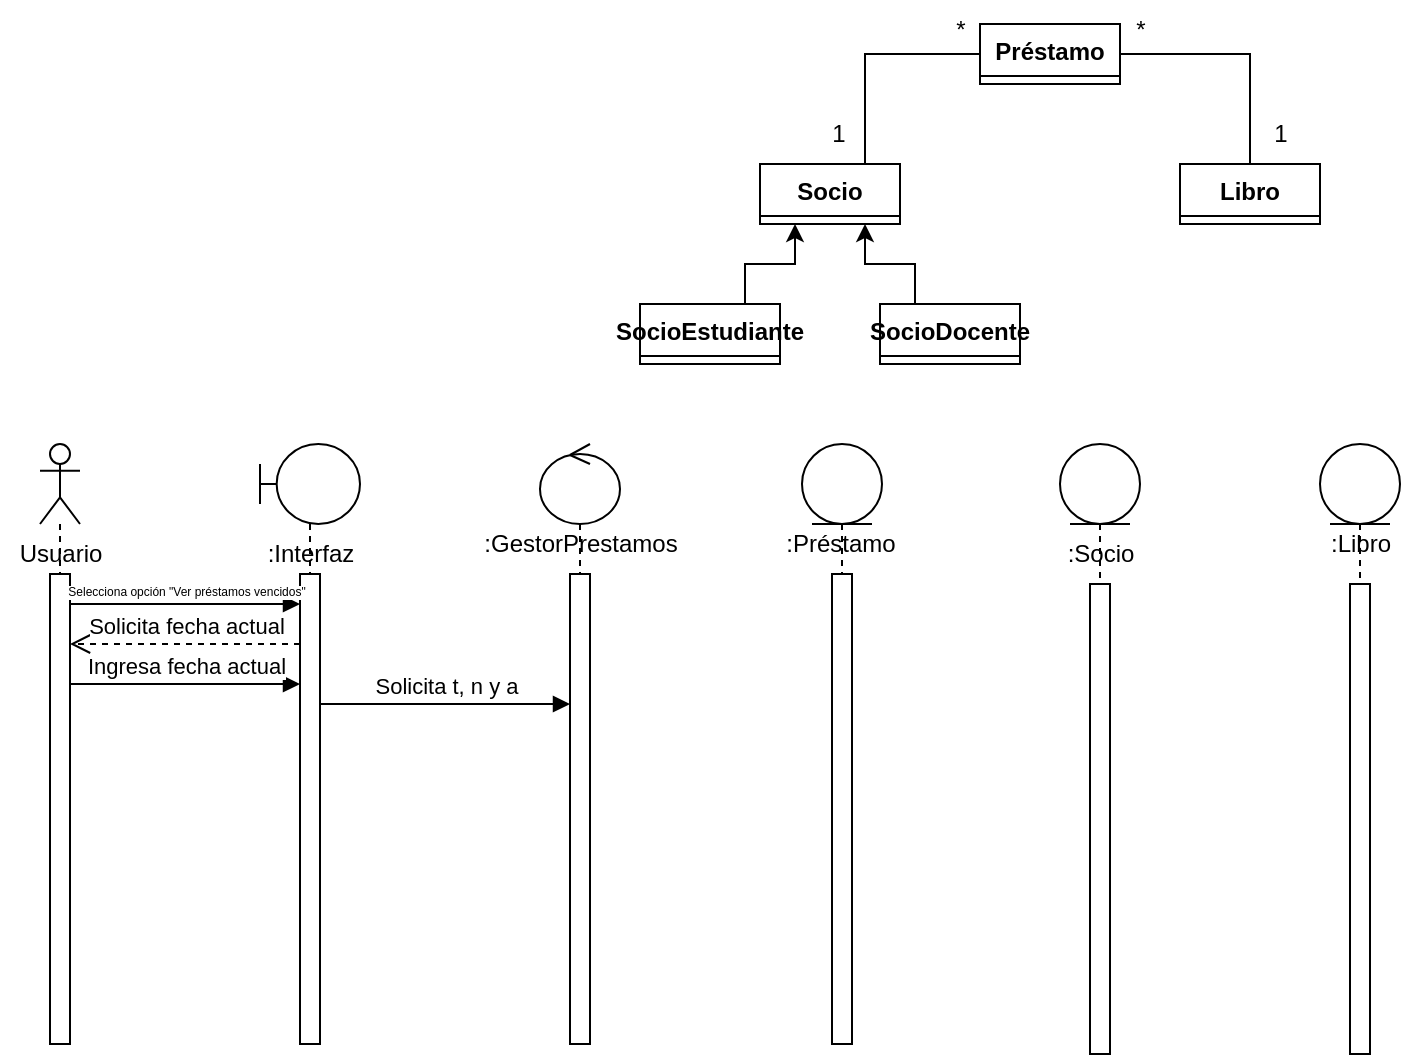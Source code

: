 <mxfile version="24.1.0" type="device">
  <diagram name="Página-1" id="9DKfqmlkHT0S8BSDhdLC">
    <mxGraphModel dx="600" dy="355" grid="1" gridSize="10" guides="1" tooltips="1" connect="1" arrows="1" fold="1" page="1" pageScale="1" pageWidth="827" pageHeight="1169" math="0" shadow="0">
      <root>
        <mxCell id="0" />
        <mxCell id="1" parent="0" />
        <mxCell id="ZwbEzF3-Hm72Gc5CS-v2-48" style="edgeStyle=orthogonalEdgeStyle;rounded=0;orthogonalLoop=1;jettySize=auto;html=1;exitX=0.75;exitY=0;exitDx=0;exitDy=0;entryX=0;entryY=0.5;entryDx=0;entryDy=0;endArrow=none;endFill=0;" edge="1" parent="1" source="ZwbEzF3-Hm72Gc5CS-v2-1" target="ZwbEzF3-Hm72Gc5CS-v2-38">
          <mxGeometry relative="1" as="geometry" />
        </mxCell>
        <mxCell id="ZwbEzF3-Hm72Gc5CS-v2-1" value="Socio" style="swimlane;fontStyle=1;align=center;verticalAlign=top;childLayout=stackLayout;horizontal=1;startSize=26;horizontalStack=0;resizeParent=1;resizeParentMax=0;resizeLast=0;collapsible=1;marginBottom=0;whiteSpace=wrap;html=1;" vertex="1" collapsed="1" parent="1">
          <mxGeometry x="390" y="140" width="70" height="30" as="geometry">
            <mxRectangle x="40" y="80" width="160" height="164" as="alternateBounds" />
          </mxGeometry>
        </mxCell>
        <mxCell id="ZwbEzF3-Hm72Gc5CS-v2-2" value="- numero de socio: entero" style="text;strokeColor=none;fillColor=none;align=left;verticalAlign=top;spacingLeft=4;spacingRight=4;overflow=hidden;rotatable=0;points=[[0,0.5],[1,0.5]];portConstraint=eastwest;whiteSpace=wrap;html=1;" vertex="1" parent="ZwbEzF3-Hm72Gc5CS-v2-1">
          <mxGeometry y="26" width="160" height="26" as="geometry" />
        </mxCell>
        <mxCell id="ZwbEzF3-Hm72Gc5CS-v2-6" value="- apellido: cadena" style="text;strokeColor=none;fillColor=none;align=left;verticalAlign=top;spacingLeft=4;spacingRight=4;overflow=hidden;rotatable=0;points=[[0,0.5],[1,0.5]];portConstraint=eastwest;whiteSpace=wrap;html=1;" vertex="1" parent="ZwbEzF3-Hm72Gc5CS-v2-1">
          <mxGeometry y="52" width="160" height="26" as="geometry" />
        </mxCell>
        <mxCell id="ZwbEzF3-Hm72Gc5CS-v2-7" value="- nombre: cadena" style="text;strokeColor=none;fillColor=none;align=left;verticalAlign=top;spacingLeft=4;spacingRight=4;overflow=hidden;rotatable=0;points=[[0,0.5],[1,0.5]];portConstraint=eastwest;whiteSpace=wrap;html=1;" vertex="1" parent="ZwbEzF3-Hm72Gc5CS-v2-1">
          <mxGeometry y="78" width="160" height="26" as="geometry" />
        </mxCell>
        <mxCell id="ZwbEzF3-Hm72Gc5CS-v2-5" value="- telefono: cadena" style="text;strokeColor=none;fillColor=none;align=left;verticalAlign=top;spacingLeft=4;spacingRight=4;overflow=hidden;rotatable=0;points=[[0,0.5],[1,0.5]];portConstraint=eastwest;whiteSpace=wrap;html=1;" vertex="1" parent="ZwbEzF3-Hm72Gc5CS-v2-1">
          <mxGeometry y="104" width="160" height="26" as="geometry" />
        </mxCell>
        <mxCell id="ZwbEzF3-Hm72Gc5CS-v2-3" value="" style="line;strokeWidth=1;fillColor=none;align=left;verticalAlign=middle;spacingTop=-1;spacingLeft=3;spacingRight=3;rotatable=0;labelPosition=right;points=[];portConstraint=eastwest;strokeColor=inherit;" vertex="1" parent="ZwbEzF3-Hm72Gc5CS-v2-1">
          <mxGeometry y="130" width="160" height="8" as="geometry" />
        </mxCell>
        <mxCell id="ZwbEzF3-Hm72Gc5CS-v2-4" value="+ method(type): type" style="text;strokeColor=none;fillColor=none;align=left;verticalAlign=top;spacingLeft=4;spacingRight=4;overflow=hidden;rotatable=0;points=[[0,0.5],[1,0.5]];portConstraint=eastwest;whiteSpace=wrap;html=1;" vertex="1" parent="ZwbEzF3-Hm72Gc5CS-v2-1">
          <mxGeometry y="138" width="160" height="26" as="geometry" />
        </mxCell>
        <mxCell id="ZwbEzF3-Hm72Gc5CS-v2-47" style="edgeStyle=orthogonalEdgeStyle;rounded=0;orthogonalLoop=1;jettySize=auto;html=1;exitX=0.75;exitY=0;exitDx=0;exitDy=0;entryX=0.25;entryY=1;entryDx=0;entryDy=0;" edge="1" parent="1" source="ZwbEzF3-Hm72Gc5CS-v2-8" target="ZwbEzF3-Hm72Gc5CS-v2-1">
          <mxGeometry relative="1" as="geometry" />
        </mxCell>
        <mxCell id="ZwbEzF3-Hm72Gc5CS-v2-8" value="SocioEstudiante" style="swimlane;fontStyle=1;align=center;verticalAlign=top;childLayout=stackLayout;horizontal=1;startSize=26;horizontalStack=0;resizeParent=1;resizeParentMax=0;resizeLast=0;collapsible=1;marginBottom=0;whiteSpace=wrap;html=1;" vertex="1" collapsed="1" parent="1">
          <mxGeometry x="330" y="210" width="70" height="30" as="geometry">
            <mxRectangle x="290" y="160" width="160" height="136" as="alternateBounds" />
          </mxGeometry>
        </mxCell>
        <mxCell id="ZwbEzF3-Hm72Gc5CS-v2-9" value="- matrícula: cadena" style="text;strokeColor=none;fillColor=none;align=left;verticalAlign=top;spacingLeft=4;spacingRight=4;overflow=hidden;rotatable=0;points=[[0,0.5],[1,0.5]];portConstraint=eastwest;whiteSpace=wrap;html=1;" vertex="1" parent="ZwbEzF3-Hm72Gc5CS-v2-8">
          <mxGeometry y="26" width="160" height="24" as="geometry" />
        </mxCell>
        <mxCell id="ZwbEzF3-Hm72Gc5CS-v2-10" value="- carrera: cadena" style="text;strokeColor=none;fillColor=none;align=left;verticalAlign=top;spacingLeft=4;spacingRight=4;overflow=hidden;rotatable=0;points=[[0,0.5],[1,0.5]];portConstraint=eastwest;whiteSpace=wrap;html=1;" vertex="1" parent="ZwbEzF3-Hm72Gc5CS-v2-8">
          <mxGeometry y="50" width="160" height="26" as="geometry" />
        </mxCell>
        <mxCell id="ZwbEzF3-Hm72Gc5CS-v2-11" value="- año de ingreso: entero" style="text;strokeColor=none;fillColor=none;align=left;verticalAlign=top;spacingLeft=4;spacingRight=4;overflow=hidden;rotatable=0;points=[[0,0.5],[1,0.5]];portConstraint=eastwest;whiteSpace=wrap;html=1;" vertex="1" parent="ZwbEzF3-Hm72Gc5CS-v2-8">
          <mxGeometry y="76" width="160" height="26" as="geometry" />
        </mxCell>
        <mxCell id="ZwbEzF3-Hm72Gc5CS-v2-13" value="" style="line;strokeWidth=1;fillColor=none;align=left;verticalAlign=middle;spacingTop=-1;spacingLeft=3;spacingRight=3;rotatable=0;labelPosition=right;points=[];portConstraint=eastwest;strokeColor=inherit;" vertex="1" parent="ZwbEzF3-Hm72Gc5CS-v2-8">
          <mxGeometry y="102" width="160" height="8" as="geometry" />
        </mxCell>
        <mxCell id="ZwbEzF3-Hm72Gc5CS-v2-14" value="+ method(type): type" style="text;strokeColor=none;fillColor=none;align=left;verticalAlign=top;spacingLeft=4;spacingRight=4;overflow=hidden;rotatable=0;points=[[0,0.5],[1,0.5]];portConstraint=eastwest;whiteSpace=wrap;html=1;" vertex="1" parent="ZwbEzF3-Hm72Gc5CS-v2-8">
          <mxGeometry y="110" width="160" height="26" as="geometry" />
        </mxCell>
        <mxCell id="ZwbEzF3-Hm72Gc5CS-v2-46" style="edgeStyle=orthogonalEdgeStyle;rounded=0;orthogonalLoop=1;jettySize=auto;html=1;exitX=0.25;exitY=0;exitDx=0;exitDy=0;entryX=0.75;entryY=1;entryDx=0;entryDy=0;" edge="1" parent="1" source="ZwbEzF3-Hm72Gc5CS-v2-15" target="ZwbEzF3-Hm72Gc5CS-v2-1">
          <mxGeometry relative="1" as="geometry" />
        </mxCell>
        <mxCell id="ZwbEzF3-Hm72Gc5CS-v2-15" value="SocioDocente" style="swimlane;fontStyle=1;align=center;verticalAlign=top;childLayout=stackLayout;horizontal=1;startSize=26;horizontalStack=0;resizeParent=1;resizeParentMax=0;resizeLast=0;collapsible=1;marginBottom=0;whiteSpace=wrap;html=1;" vertex="1" collapsed="1" parent="1">
          <mxGeometry x="450" y="210" width="70" height="30" as="geometry">
            <mxRectangle x="180" y="140" width="160" height="112" as="alternateBounds" />
          </mxGeometry>
        </mxCell>
        <mxCell id="ZwbEzF3-Hm72Gc5CS-v2-16" value="- cargo: cadena" style="text;strokeColor=none;fillColor=none;align=left;verticalAlign=top;spacingLeft=4;spacingRight=4;overflow=hidden;rotatable=0;points=[[0,0.5],[1,0.5]];portConstraint=eastwest;whiteSpace=wrap;html=1;" vertex="1" parent="ZwbEzF3-Hm72Gc5CS-v2-15">
          <mxGeometry y="26" width="160" height="26" as="geometry" />
        </mxCell>
        <mxCell id="ZwbEzF3-Hm72Gc5CS-v2-17" value="- dedicación: cadena" style="text;strokeColor=none;fillColor=none;align=left;verticalAlign=top;spacingLeft=4;spacingRight=4;overflow=hidden;rotatable=0;points=[[0,0.5],[1,0.5]];portConstraint=eastwest;whiteSpace=wrap;html=1;" vertex="1" parent="ZwbEzF3-Hm72Gc5CS-v2-15">
          <mxGeometry y="52" width="160" height="26" as="geometry" />
        </mxCell>
        <mxCell id="ZwbEzF3-Hm72Gc5CS-v2-20" value="" style="line;strokeWidth=1;fillColor=none;align=left;verticalAlign=middle;spacingTop=-1;spacingLeft=3;spacingRight=3;rotatable=0;labelPosition=right;points=[];portConstraint=eastwest;strokeColor=inherit;" vertex="1" parent="ZwbEzF3-Hm72Gc5CS-v2-15">
          <mxGeometry y="78" width="160" height="8" as="geometry" />
        </mxCell>
        <mxCell id="ZwbEzF3-Hm72Gc5CS-v2-21" value="+ method(type): type" style="text;strokeColor=none;fillColor=none;align=left;verticalAlign=top;spacingLeft=4;spacingRight=4;overflow=hidden;rotatable=0;points=[[0,0.5],[1,0.5]];portConstraint=eastwest;whiteSpace=wrap;html=1;" vertex="1" parent="ZwbEzF3-Hm72Gc5CS-v2-15">
          <mxGeometry y="86" width="160" height="26" as="geometry" />
        </mxCell>
        <mxCell id="ZwbEzF3-Hm72Gc5CS-v2-30" value="Libro" style="swimlane;fontStyle=1;align=center;verticalAlign=top;childLayout=stackLayout;horizontal=1;startSize=26;horizontalStack=0;resizeParent=1;resizeParentMax=0;resizeLast=0;collapsible=1;marginBottom=0;whiteSpace=wrap;html=1;" vertex="1" collapsed="1" parent="1">
          <mxGeometry x="600" y="140" width="70" height="30" as="geometry">
            <mxRectangle x="250" y="50" width="160" height="190" as="alternateBounds" />
          </mxGeometry>
        </mxCell>
        <mxCell id="ZwbEzF3-Hm72Gc5CS-v2-31" value="- código: entero" style="text;strokeColor=none;fillColor=none;align=left;verticalAlign=top;spacingLeft=4;spacingRight=4;overflow=hidden;rotatable=0;points=[[0,0.5],[1,0.5]];portConstraint=eastwest;whiteSpace=wrap;html=1;" vertex="1" parent="ZwbEzF3-Hm72Gc5CS-v2-30">
          <mxGeometry y="26" width="160" height="26" as="geometry" />
        </mxCell>
        <mxCell id="ZwbEzF3-Hm72Gc5CS-v2-32" value="- titulo: cadena" style="text;strokeColor=none;fillColor=none;align=left;verticalAlign=top;spacingLeft=4;spacingRight=4;overflow=hidden;rotatable=0;points=[[0,0.5],[1,0.5]];portConstraint=eastwest;whiteSpace=wrap;html=1;" vertex="1" parent="ZwbEzF3-Hm72Gc5CS-v2-30">
          <mxGeometry y="52" width="160" height="26" as="geometry" />
        </mxCell>
        <mxCell id="ZwbEzF3-Hm72Gc5CS-v2-33" value="- autor principal: cadena" style="text;strokeColor=none;fillColor=none;align=left;verticalAlign=top;spacingLeft=4;spacingRight=4;overflow=hidden;rotatable=0;points=[[0,0.5],[1,0.5]];portConstraint=eastwest;whiteSpace=wrap;html=1;" vertex="1" parent="ZwbEzF3-Hm72Gc5CS-v2-30">
          <mxGeometry y="78" width="160" height="26" as="geometry" />
        </mxCell>
        <mxCell id="ZwbEzF3-Hm72Gc5CS-v2-34" value="- editorial: cadena" style="text;strokeColor=none;fillColor=none;align=left;verticalAlign=top;spacingLeft=4;spacingRight=4;overflow=hidden;rotatable=0;points=[[0,0.5],[1,0.5]];portConstraint=eastwest;whiteSpace=wrap;html=1;" vertex="1" parent="ZwbEzF3-Hm72Gc5CS-v2-30">
          <mxGeometry y="104" width="160" height="26" as="geometry" />
        </mxCell>
        <mxCell id="ZwbEzF3-Hm72Gc5CS-v2-35" value="- año de edición: cadena" style="text;strokeColor=none;fillColor=none;align=left;verticalAlign=top;spacingLeft=4;spacingRight=4;overflow=hidden;rotatable=0;points=[[0,0.5],[1,0.5]];portConstraint=eastwest;whiteSpace=wrap;html=1;" vertex="1" parent="ZwbEzF3-Hm72Gc5CS-v2-30">
          <mxGeometry y="130" width="160" height="26" as="geometry" />
        </mxCell>
        <mxCell id="ZwbEzF3-Hm72Gc5CS-v2-36" value="" style="line;strokeWidth=1;fillColor=none;align=left;verticalAlign=middle;spacingTop=-1;spacingLeft=3;spacingRight=3;rotatable=0;labelPosition=right;points=[];portConstraint=eastwest;strokeColor=inherit;" vertex="1" parent="ZwbEzF3-Hm72Gc5CS-v2-30">
          <mxGeometry y="156" width="160" height="8" as="geometry" />
        </mxCell>
        <mxCell id="ZwbEzF3-Hm72Gc5CS-v2-37" value="+ method(type): type" style="text;strokeColor=none;fillColor=none;align=left;verticalAlign=top;spacingLeft=4;spacingRight=4;overflow=hidden;rotatable=0;points=[[0,0.5],[1,0.5]];portConstraint=eastwest;whiteSpace=wrap;html=1;" vertex="1" parent="ZwbEzF3-Hm72Gc5CS-v2-30">
          <mxGeometry y="164" width="160" height="26" as="geometry" />
        </mxCell>
        <mxCell id="ZwbEzF3-Hm72Gc5CS-v2-49" style="edgeStyle=orthogonalEdgeStyle;rounded=0;orthogonalLoop=1;jettySize=auto;html=1;exitX=1;exitY=0.5;exitDx=0;exitDy=0;entryX=0.5;entryY=0;entryDx=0;entryDy=0;endArrow=none;endFill=0;" edge="1" parent="1" source="ZwbEzF3-Hm72Gc5CS-v2-38" target="ZwbEzF3-Hm72Gc5CS-v2-30">
          <mxGeometry relative="1" as="geometry" />
        </mxCell>
        <mxCell id="ZwbEzF3-Hm72Gc5CS-v2-38" value="Préstamo" style="swimlane;fontStyle=1;align=center;verticalAlign=top;childLayout=stackLayout;horizontal=1;startSize=26;horizontalStack=0;resizeParent=1;resizeParentMax=0;resizeLast=0;collapsible=1;marginBottom=0;whiteSpace=wrap;html=1;" vertex="1" collapsed="1" parent="1">
          <mxGeometry x="500" y="70" width="70" height="30" as="geometry">
            <mxRectangle x="260" y="160" width="180" height="112" as="alternateBounds" />
          </mxGeometry>
        </mxCell>
        <mxCell id="ZwbEzF3-Hm72Gc5CS-v2-39" value="- fecha de devolución: fecha" style="text;strokeColor=none;fillColor=none;align=left;verticalAlign=top;spacingLeft=4;spacingRight=4;overflow=hidden;rotatable=0;points=[[0,0.5],[1,0.5]];portConstraint=eastwest;whiteSpace=wrap;html=1;" vertex="1" parent="ZwbEzF3-Hm72Gc5CS-v2-38">
          <mxGeometry y="26" width="180" height="26" as="geometry" />
        </mxCell>
        <mxCell id="ZwbEzF3-Hm72Gc5CS-v2-40" value="- devuelto: bandera" style="text;strokeColor=none;fillColor=none;align=left;verticalAlign=top;spacingLeft=4;spacingRight=4;overflow=hidden;rotatable=0;points=[[0,0.5],[1,0.5]];portConstraint=eastwest;whiteSpace=wrap;html=1;" vertex="1" parent="ZwbEzF3-Hm72Gc5CS-v2-38">
          <mxGeometry y="52" width="180" height="26" as="geometry" />
        </mxCell>
        <mxCell id="ZwbEzF3-Hm72Gc5CS-v2-44" value="" style="line;strokeWidth=1;fillColor=none;align=left;verticalAlign=middle;spacingTop=-1;spacingLeft=3;spacingRight=3;rotatable=0;labelPosition=right;points=[];portConstraint=eastwest;strokeColor=inherit;" vertex="1" parent="ZwbEzF3-Hm72Gc5CS-v2-38">
          <mxGeometry y="78" width="180" height="8" as="geometry" />
        </mxCell>
        <mxCell id="ZwbEzF3-Hm72Gc5CS-v2-45" value="+ method(type): type" style="text;strokeColor=none;fillColor=none;align=left;verticalAlign=top;spacingLeft=4;spacingRight=4;overflow=hidden;rotatable=0;points=[[0,0.5],[1,0.5]];portConstraint=eastwest;whiteSpace=wrap;html=1;" vertex="1" parent="ZwbEzF3-Hm72Gc5CS-v2-38">
          <mxGeometry y="86" width="180" height="26" as="geometry" />
        </mxCell>
        <mxCell id="ZwbEzF3-Hm72Gc5CS-v2-50" value="*" style="text;html=1;align=center;verticalAlign=middle;resizable=0;points=[];autosize=1;strokeColor=none;fillColor=none;" vertex="1" parent="1">
          <mxGeometry x="565" y="58" width="30" height="30" as="geometry" />
        </mxCell>
        <mxCell id="ZwbEzF3-Hm72Gc5CS-v2-51" value="*" style="text;html=1;align=center;verticalAlign=middle;resizable=0;points=[];autosize=1;strokeColor=none;fillColor=none;" vertex="1" parent="1">
          <mxGeometry x="475" y="58" width="30" height="30" as="geometry" />
        </mxCell>
        <mxCell id="ZwbEzF3-Hm72Gc5CS-v2-52" value="1" style="text;html=1;align=center;verticalAlign=middle;resizable=0;points=[];autosize=1;strokeColor=none;fillColor=none;" vertex="1" parent="1">
          <mxGeometry x="635" y="110" width="30" height="30" as="geometry" />
        </mxCell>
        <mxCell id="ZwbEzF3-Hm72Gc5CS-v2-53" value="1" style="text;html=1;align=center;verticalAlign=middle;resizable=0;points=[];autosize=1;strokeColor=none;fillColor=none;" vertex="1" parent="1">
          <mxGeometry x="414" y="110" width="30" height="30" as="geometry" />
        </mxCell>
        <mxCell id="ZwbEzF3-Hm72Gc5CS-v2-56" value="" style="shape=umlLifeline;perimeter=lifelinePerimeter;whiteSpace=wrap;html=1;container=1;dropTarget=0;collapsible=0;recursiveResize=0;outlineConnect=0;portConstraint=eastwest;newEdgeStyle={&quot;curved&quot;:0,&quot;rounded&quot;:0};participant=umlActor;" vertex="1" parent="1">
          <mxGeometry x="30" y="280" width="20" height="300" as="geometry" />
        </mxCell>
        <mxCell id="ZwbEzF3-Hm72Gc5CS-v2-57" value="" style="shape=umlLifeline;perimeter=lifelinePerimeter;whiteSpace=wrap;html=1;container=1;dropTarget=0;collapsible=0;recursiveResize=0;outlineConnect=0;portConstraint=eastwest;newEdgeStyle={&quot;curved&quot;:0,&quot;rounded&quot;:0};participant=umlBoundary;" vertex="1" parent="1">
          <mxGeometry x="140" y="280" width="50" height="300" as="geometry" />
        </mxCell>
        <mxCell id="ZwbEzF3-Hm72Gc5CS-v2-71" value="" style="html=1;points=[[0,0,0,0,5],[0,1,0,0,-5],[1,0,0,0,5],[1,1,0,0,-5]];perimeter=orthogonalPerimeter;outlineConnect=0;targetShapes=umlLifeline;portConstraint=eastwest;newEdgeStyle={&quot;curved&quot;:0,&quot;rounded&quot;:0};" vertex="1" parent="ZwbEzF3-Hm72Gc5CS-v2-57">
          <mxGeometry x="20" y="65" width="10" height="235" as="geometry" />
        </mxCell>
        <mxCell id="ZwbEzF3-Hm72Gc5CS-v2-58" value="" style="shape=umlLifeline;perimeter=lifelinePerimeter;whiteSpace=wrap;html=1;container=1;dropTarget=0;collapsible=0;recursiveResize=0;outlineConnect=0;portConstraint=eastwest;newEdgeStyle={&quot;curved&quot;:0,&quot;rounded&quot;:0};participant=umlControl;" vertex="1" parent="1">
          <mxGeometry x="280" y="280" width="40" height="300" as="geometry" />
        </mxCell>
        <mxCell id="ZwbEzF3-Hm72Gc5CS-v2-72" value="" style="html=1;points=[[0,0,0,0,5],[0,1,0,0,-5],[1,0,0,0,5],[1,1,0,0,-5]];perimeter=orthogonalPerimeter;outlineConnect=0;targetShapes=umlLifeline;portConstraint=eastwest;newEdgeStyle={&quot;curved&quot;:0,&quot;rounded&quot;:0};" vertex="1" parent="ZwbEzF3-Hm72Gc5CS-v2-58">
          <mxGeometry x="15" y="65" width="10" height="235" as="geometry" />
        </mxCell>
        <mxCell id="ZwbEzF3-Hm72Gc5CS-v2-59" value="" style="shape=umlLifeline;perimeter=lifelinePerimeter;whiteSpace=wrap;html=1;container=1;dropTarget=0;collapsible=0;recursiveResize=0;outlineConnect=0;portConstraint=eastwest;newEdgeStyle={&quot;curved&quot;:0,&quot;rounded&quot;:0};participant=umlEntity;" vertex="1" parent="1">
          <mxGeometry x="411" y="280" width="40" height="300" as="geometry" />
        </mxCell>
        <mxCell id="ZwbEzF3-Hm72Gc5CS-v2-73" value="" style="html=1;points=[[0,0,0,0,5],[0,1,0,0,-5],[1,0,0,0,5],[1,1,0,0,-5]];perimeter=orthogonalPerimeter;outlineConnect=0;targetShapes=umlLifeline;portConstraint=eastwest;newEdgeStyle={&quot;curved&quot;:0,&quot;rounded&quot;:0};" vertex="1" parent="ZwbEzF3-Hm72Gc5CS-v2-59">
          <mxGeometry x="15" y="65" width="10" height="235" as="geometry" />
        </mxCell>
        <mxCell id="ZwbEzF3-Hm72Gc5CS-v2-60" value="" style="shape=umlLifeline;perimeter=lifelinePerimeter;whiteSpace=wrap;html=1;container=1;dropTarget=0;collapsible=0;recursiveResize=0;outlineConnect=0;portConstraint=eastwest;newEdgeStyle={&quot;curved&quot;:0,&quot;rounded&quot;:0};participant=umlEntity;" vertex="1" parent="1">
          <mxGeometry x="540" y="280" width="40" height="305" as="geometry" />
        </mxCell>
        <mxCell id="ZwbEzF3-Hm72Gc5CS-v2-74" value="" style="html=1;points=[[0,0,0,0,5],[0,1,0,0,-5],[1,0,0,0,5],[1,1,0,0,-5]];perimeter=orthogonalPerimeter;outlineConnect=0;targetShapes=umlLifeline;portConstraint=eastwest;newEdgeStyle={&quot;curved&quot;:0,&quot;rounded&quot;:0};" vertex="1" parent="ZwbEzF3-Hm72Gc5CS-v2-60">
          <mxGeometry x="15" y="70" width="10" height="235" as="geometry" />
        </mxCell>
        <mxCell id="ZwbEzF3-Hm72Gc5CS-v2-62" value="" style="shape=umlLifeline;perimeter=lifelinePerimeter;whiteSpace=wrap;html=1;container=1;dropTarget=0;collapsible=0;recursiveResize=0;outlineConnect=0;portConstraint=eastwest;newEdgeStyle={&quot;curved&quot;:0,&quot;rounded&quot;:0};participant=umlEntity;" vertex="1" parent="1">
          <mxGeometry x="670" y="280" width="40" height="305" as="geometry" />
        </mxCell>
        <mxCell id="ZwbEzF3-Hm72Gc5CS-v2-75" value="" style="html=1;points=[[0,0,0,0,5],[0,1,0,0,-5],[1,0,0,0,5],[1,1,0,0,-5]];perimeter=orthogonalPerimeter;outlineConnect=0;targetShapes=umlLifeline;portConstraint=eastwest;newEdgeStyle={&quot;curved&quot;:0,&quot;rounded&quot;:0};" vertex="1" parent="ZwbEzF3-Hm72Gc5CS-v2-62">
          <mxGeometry x="15" y="70" width="10" height="235" as="geometry" />
        </mxCell>
        <mxCell id="ZwbEzF3-Hm72Gc5CS-v2-63" value="Usuario" style="text;html=1;align=center;verticalAlign=middle;resizable=0;points=[];autosize=1;strokeColor=none;fillColor=none;" vertex="1" parent="1">
          <mxGeometry x="10" y="320" width="60" height="30" as="geometry" />
        </mxCell>
        <mxCell id="ZwbEzF3-Hm72Gc5CS-v2-64" value=":Interfaz" style="text;html=1;align=center;verticalAlign=middle;resizable=0;points=[];autosize=1;strokeColor=none;fillColor=none;" vertex="1" parent="1">
          <mxGeometry x="130" y="320" width="70" height="30" as="geometry" />
        </mxCell>
        <mxCell id="ZwbEzF3-Hm72Gc5CS-v2-65" value=":GestorPrestamos" style="text;html=1;align=center;verticalAlign=middle;resizable=0;points=[];autosize=1;strokeColor=none;fillColor=none;" vertex="1" parent="1">
          <mxGeometry x="240" y="315" width="120" height="30" as="geometry" />
        </mxCell>
        <mxCell id="ZwbEzF3-Hm72Gc5CS-v2-66" value=":Libro" style="text;html=1;align=center;verticalAlign=middle;resizable=0;points=[];autosize=1;strokeColor=none;fillColor=none;" vertex="1" parent="1">
          <mxGeometry x="665" y="315" width="50" height="30" as="geometry" />
        </mxCell>
        <mxCell id="ZwbEzF3-Hm72Gc5CS-v2-67" value=":Socio" style="text;html=1;align=center;verticalAlign=middle;resizable=0;points=[];autosize=1;strokeColor=none;fillColor=none;" vertex="1" parent="1">
          <mxGeometry x="530" y="320" width="60" height="30" as="geometry" />
        </mxCell>
        <mxCell id="ZwbEzF3-Hm72Gc5CS-v2-68" value=":Préstamo" style="text;html=1;align=center;verticalAlign=middle;resizable=0;points=[];autosize=1;strokeColor=none;fillColor=none;" vertex="1" parent="1">
          <mxGeometry x="390" y="315" width="80" height="30" as="geometry" />
        </mxCell>
        <mxCell id="ZwbEzF3-Hm72Gc5CS-v2-70" value="" style="html=1;points=[[0,0,0,0,5],[0,1,0,0,-5],[1,0,0,0,5],[1,1,0,0,-5]];perimeter=orthogonalPerimeter;outlineConnect=0;targetShapes=umlLifeline;portConstraint=eastwest;newEdgeStyle={&quot;curved&quot;:0,&quot;rounded&quot;:0};" vertex="1" parent="1">
          <mxGeometry x="35" y="345" width="10" height="235" as="geometry" />
        </mxCell>
        <mxCell id="ZwbEzF3-Hm72Gc5CS-v2-76" value="Selecciona opción &quot;Ver préstamos vencidos&quot;" style="html=1;verticalAlign=bottom;endArrow=block;curved=0;rounded=0;fontSize=6;" edge="1" parent="1" source="ZwbEzF3-Hm72Gc5CS-v2-70" target="ZwbEzF3-Hm72Gc5CS-v2-71">
          <mxGeometry width="80" relative="1" as="geometry">
            <mxPoint x="70" y="360" as="sourcePoint" />
            <mxPoint x="150" y="360" as="targetPoint" />
            <Array as="points">
              <mxPoint x="100" y="360" />
            </Array>
          </mxGeometry>
        </mxCell>
        <mxCell id="ZwbEzF3-Hm72Gc5CS-v2-77" value="Solicita fecha actual" style="html=1;verticalAlign=bottom;endArrow=open;dashed=1;endSize=8;curved=0;rounded=0;" edge="1" parent="1" source="ZwbEzF3-Hm72Gc5CS-v2-71" target="ZwbEzF3-Hm72Gc5CS-v2-70">
          <mxGeometry relative="1" as="geometry">
            <mxPoint x="150" y="390" as="sourcePoint" />
            <mxPoint x="70" y="390" as="targetPoint" />
            <Array as="points">
              <mxPoint x="100" y="380" />
            </Array>
          </mxGeometry>
        </mxCell>
        <mxCell id="ZwbEzF3-Hm72Gc5CS-v2-79" value="Ingresa fecha actual" style="html=1;verticalAlign=bottom;endArrow=block;curved=0;rounded=0;" edge="1" parent="1" source="ZwbEzF3-Hm72Gc5CS-v2-70" target="ZwbEzF3-Hm72Gc5CS-v2-71">
          <mxGeometry width="80" relative="1" as="geometry">
            <mxPoint x="70" y="429.76" as="sourcePoint" />
            <mxPoint x="150" y="429.76" as="targetPoint" />
            <Array as="points">
              <mxPoint x="110" y="400" />
            </Array>
          </mxGeometry>
        </mxCell>
        <mxCell id="ZwbEzF3-Hm72Gc5CS-v2-80" value="Solicita t, n y a" style="html=1;verticalAlign=bottom;endArrow=block;curved=0;rounded=0;" edge="1" parent="1" source="ZwbEzF3-Hm72Gc5CS-v2-71" target="ZwbEzF3-Hm72Gc5CS-v2-72">
          <mxGeometry width="80" relative="1" as="geometry">
            <mxPoint x="180" y="430" as="sourcePoint" />
            <mxPoint x="260" y="430" as="targetPoint" />
            <Array as="points">
              <mxPoint x="230" y="410" />
            </Array>
          </mxGeometry>
        </mxCell>
      </root>
    </mxGraphModel>
  </diagram>
</mxfile>
